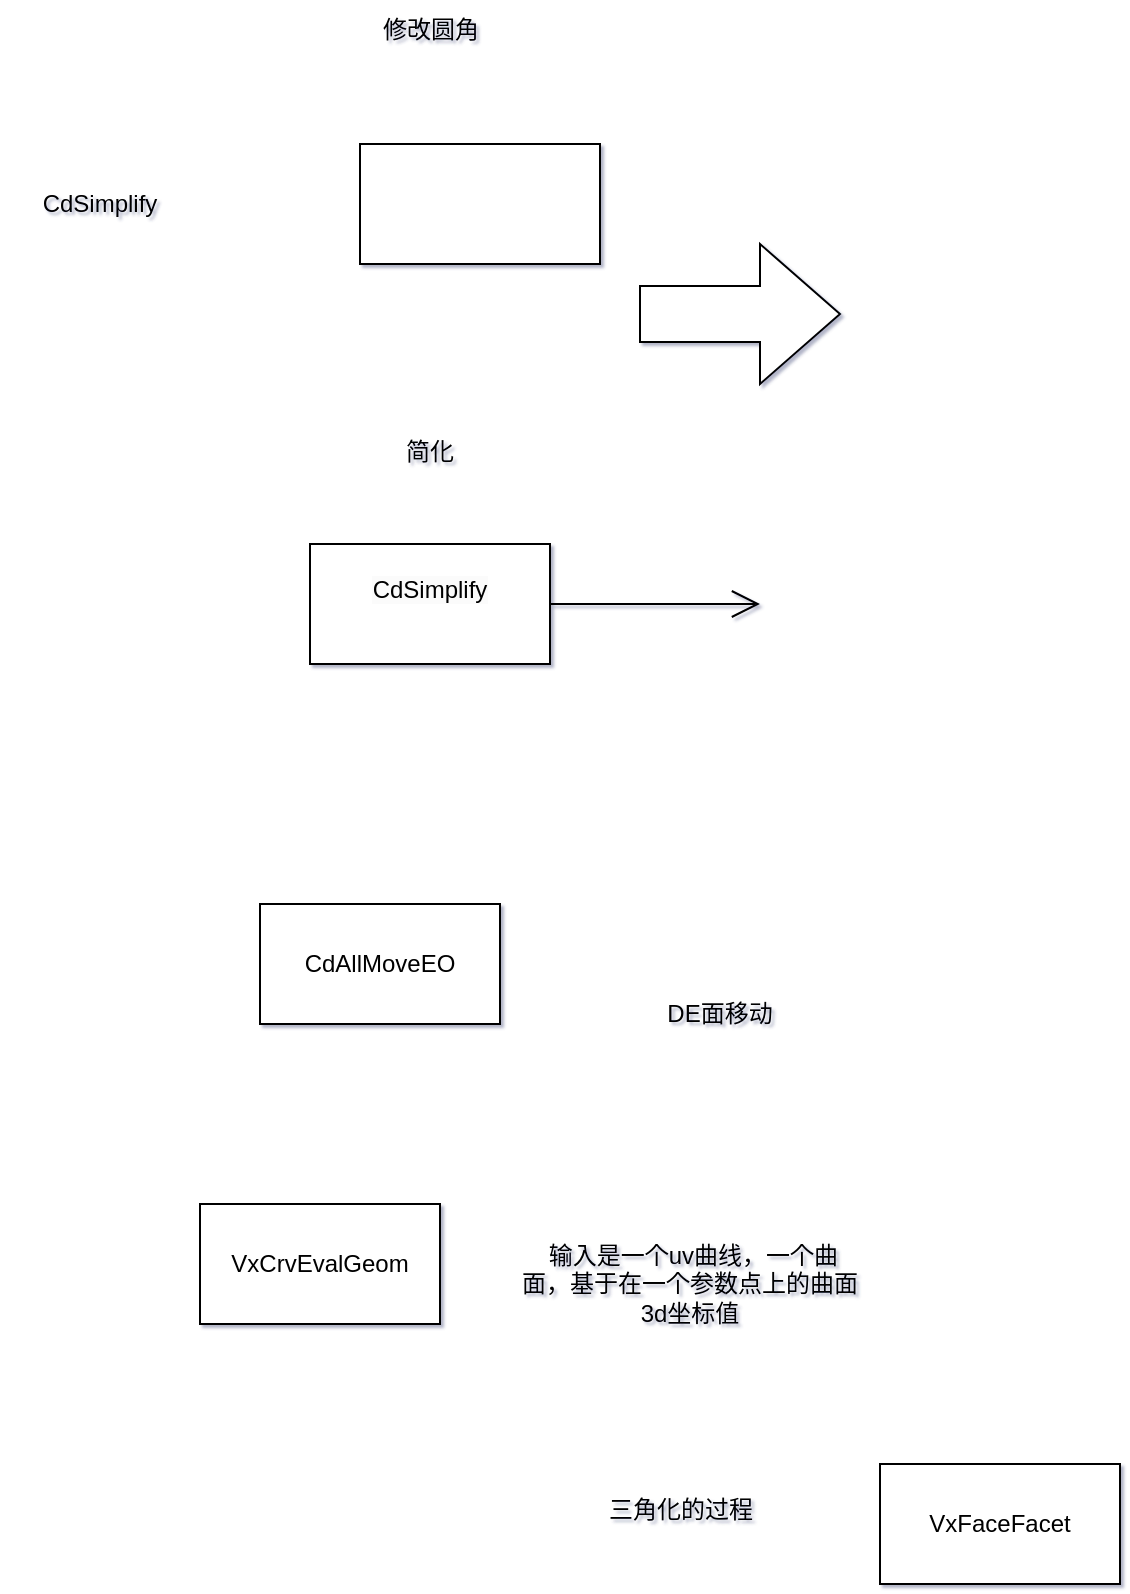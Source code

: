 <mxfile version="26.1.3">
  <diagram name="第 1 页" id="iBJ_GWcfPtX9u_OSnHqf">
    <mxGraphModel dx="954" dy="558" grid="1" gridSize="10" guides="1" tooltips="1" connect="1" arrows="0" fold="1" page="1" pageScale="1" pageWidth="827" pageHeight="1169" math="0" shadow="1">
      <root>
        <mxCell id="0" />
        <mxCell id="1" parent="0" />
        <mxCell id="HBjDFGKO9UKKfXrVwa9l-1" value="" style="rounded=0;whiteSpace=wrap;html=1;" parent="1" vertex="1">
          <mxGeometry x="350" y="1030" width="120" height="60" as="geometry" />
        </mxCell>
        <mxCell id="HBjDFGKO9UKKfXrVwa9l-2" value="修改圆角" style="text;html=1;align=center;verticalAlign=middle;resizable=0;points=[];autosize=1;strokeColor=none;fillColor=none;" parent="1" vertex="1">
          <mxGeometry x="350" y="958" width="70" height="30" as="geometry" />
        </mxCell>
        <mxCell id="13zSB-GrG5xVA7w8iytu-1" value="简化" style="text;html=1;align=center;verticalAlign=middle;whiteSpace=wrap;rounded=0;" parent="1" vertex="1">
          <mxGeometry x="355" y="1169" width="60" height="30" as="geometry" />
        </mxCell>
        <mxCell id="13zSB-GrG5xVA7w8iytu-2" value="CdSimplify" style="rounded=0;whiteSpace=wrap;html=1;fillColor=none;strokeColor=none;" parent="1" vertex="1">
          <mxGeometry x="170" y="1030" width="100" height="60" as="geometry" />
        </mxCell>
        <mxCell id="13zSB-GrG5xVA7w8iytu-3" value="&#xa;&lt;span style=&quot;color: rgb(0, 0, 0); font-family: Helvetica; font-size: 12px; font-style: normal; font-variant-ligatures: normal; font-variant-caps: normal; font-weight: 400; letter-spacing: normal; orphans: 2; text-align: center; text-indent: 0px; text-transform: none; widows: 2; word-spacing: 0px; -webkit-text-stroke-width: 0px; white-space: normal; background-color: rgb(251, 251, 251); text-decoration-thickness: initial; text-decoration-style: initial; text-decoration-color: initial; display: inline !important; float: none;&quot;&gt;CdSimplify&lt;/span&gt;&#xa;&#xa;" style="rounded=0;whiteSpace=wrap;html=1;points=[[0,0,0,0,0],[0,0.25,0,0,0],[0,0.5,0,0,0],[0,0.75,0,0,0],[0,1,0,0,0],[0.25,0,0,0,0],[0.25,1,0,0,0],[0.5,0,0,0,0],[0.5,1,0,0,0],[0.75,0,0,0,0],[0.75,1,0,0,0],[1,0,0,0,0],[1,0.25,0,0,0],[1,0.5,0,0,0],[1,0.75,0,0,0],[1,1,0,0,0]];" parent="1" vertex="1">
          <mxGeometry x="325" y="1230" width="120" height="60" as="geometry" />
        </mxCell>
        <mxCell id="13zSB-GrG5xVA7w8iytu-4" value="" style="html=1;shadow=0;dashed=0;align=center;verticalAlign=middle;shape=mxgraph.arrows2.arrow;dy=0.6;dx=40;notch=0;" parent="1" vertex="1">
          <mxGeometry x="490" y="1080" width="100" height="70" as="geometry" />
        </mxCell>
        <mxCell id="13zSB-GrG5xVA7w8iytu-5" value="" style="endArrow=open;endFill=1;endSize=12;html=1;rounded=0;exitX=1;exitY=0.5;exitDx=0;exitDy=0;exitPerimeter=0;" parent="1" source="13zSB-GrG5xVA7w8iytu-3" edge="1">
          <mxGeometry width="160" relative="1" as="geometry">
            <mxPoint x="460" y="1120" as="sourcePoint" />
            <mxPoint x="550" y="1260" as="targetPoint" />
          </mxGeometry>
        </mxCell>
        <mxCell id="QqIrdkbIjoQ436DWdkmI-1" value="CdAllMoveEO" style="rounded=0;whiteSpace=wrap;html=1;" parent="1" vertex="1">
          <mxGeometry x="300" y="1410" width="120" height="60" as="geometry" />
        </mxCell>
        <mxCell id="QqIrdkbIjoQ436DWdkmI-2" value="DE面移动" style="text;html=1;align=center;verticalAlign=middle;whiteSpace=wrap;rounded=0;" parent="1" vertex="1">
          <mxGeometry x="500" y="1450" width="60" height="30" as="geometry" />
        </mxCell>
        <mxCell id="QqIrdkbIjoQ436DWdkmI-3" value="VxCrvEvalGeom" style="rounded=0;whiteSpace=wrap;html=1;" parent="1" vertex="1">
          <mxGeometry x="270" y="1560" width="120" height="60" as="geometry" />
        </mxCell>
        <mxCell id="QqIrdkbIjoQ436DWdkmI-4" value="&amp;nbsp;输入是一个uv曲线，一个曲面，基于在一个参数点上的曲面3d坐标值" style="text;html=1;align=center;verticalAlign=middle;whiteSpace=wrap;rounded=0;" parent="1" vertex="1">
          <mxGeometry x="430" y="1550" width="170" height="100" as="geometry" />
        </mxCell>
        <mxCell id="QqIrdkbIjoQ436DWdkmI-5" value="VxFaceFacet" style="rounded=0;whiteSpace=wrap;html=1;" parent="1" vertex="1">
          <mxGeometry x="610" y="1690" width="120" height="60" as="geometry" />
        </mxCell>
        <mxCell id="QqIrdkbIjoQ436DWdkmI-6" value="三角化的过程" style="text;html=1;align=center;verticalAlign=middle;resizable=0;points=[];autosize=1;strokeColor=none;fillColor=none;" parent="1" vertex="1">
          <mxGeometry x="460" y="1698" width="100" height="30" as="geometry" />
        </mxCell>
      </root>
    </mxGraphModel>
  </diagram>
</mxfile>
